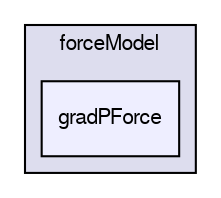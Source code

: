 digraph "/home/cgoniva/CFDEM/CFDEM-x.x-2.1.x/CFDEMcoupling-PUBLIC/src/lagrangian/cfdemParticle/subModels/forceModel/gradPForce" {
  compound=true
  node [ fontsize="10", fontname="FreeSans"];
  edge [ labelfontsize="10", labelfontname="FreeSans"];
  subgraph clusterdir_0abfdb325e722c517996fb9c43aac5bd {
    graph [ bgcolor="#ddddee", pencolor="black", label="forceModel" fontname="FreeSans", fontsize="10", URL="dir_0abfdb325e722c517996fb9c43aac5bd.html"]
  dir_175a49326ecadeeed6a46ae0c46bde77 [shape=box, label="gradPForce", style="filled", fillcolor="#eeeeff", pencolor="black", URL="dir_175a49326ecadeeed6a46ae0c46bde77.html"];
  }
}
